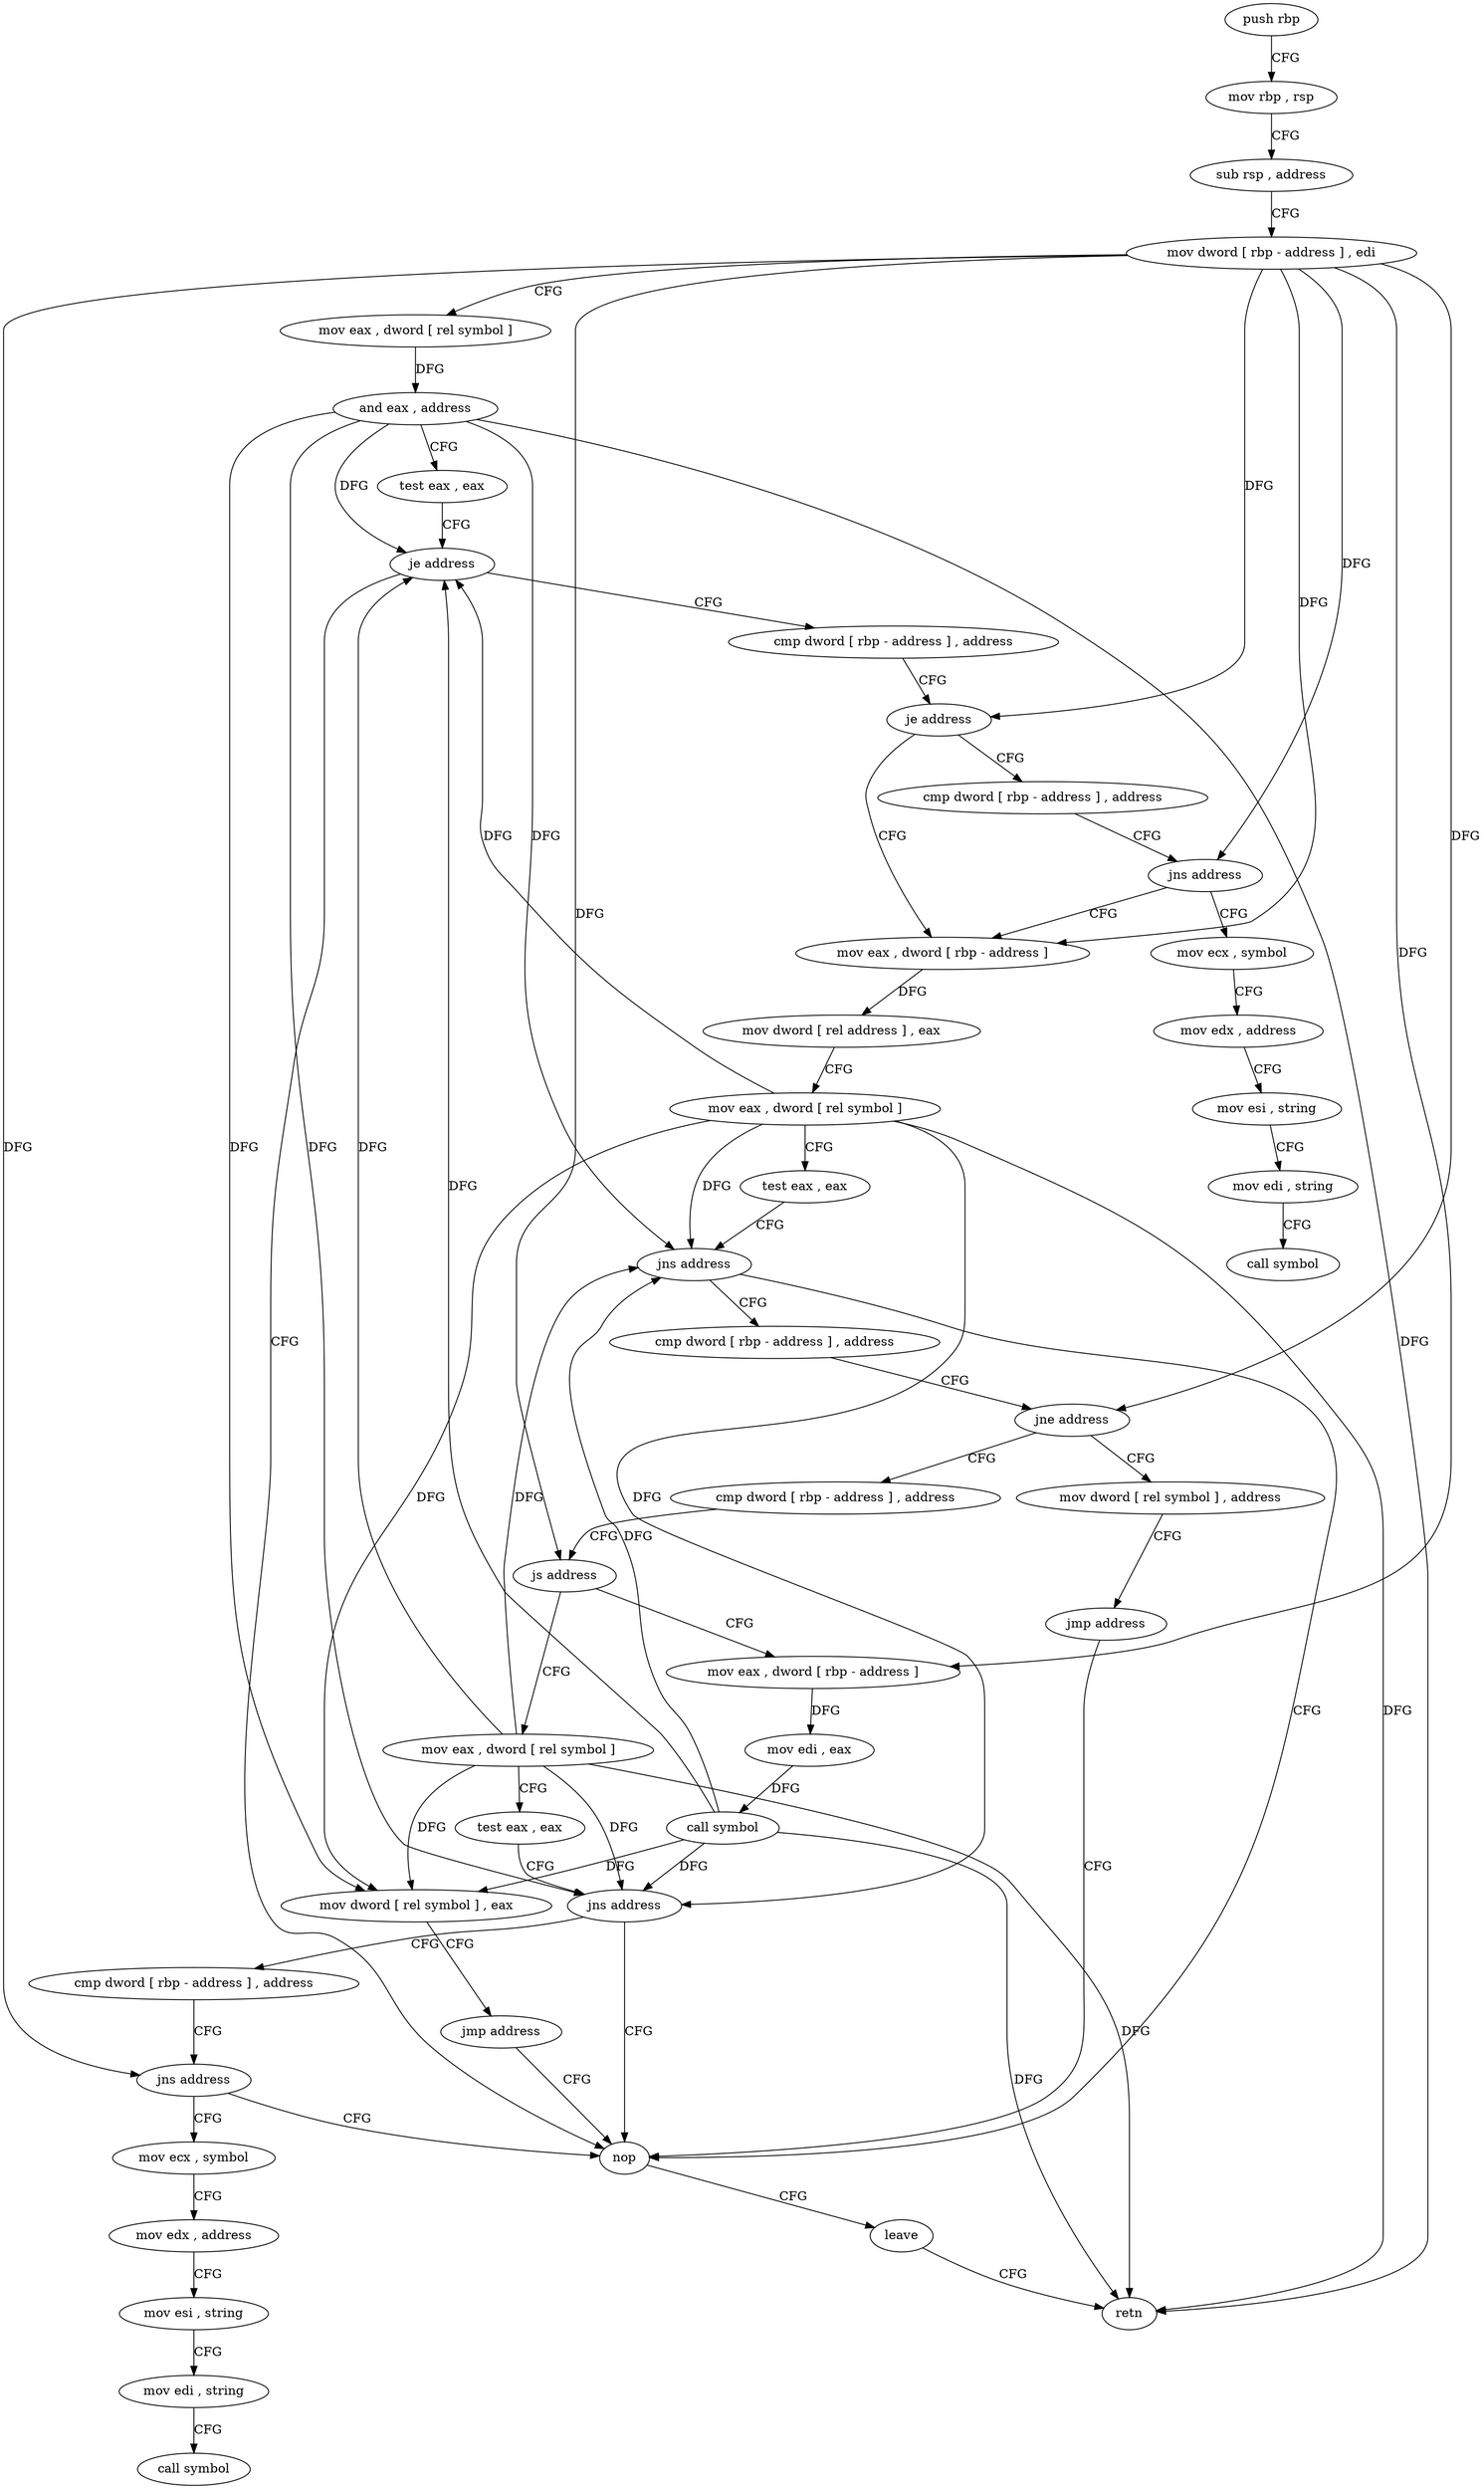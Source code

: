 digraph "func" {
"4209055" [label = "push rbp" ]
"4209056" [label = "mov rbp , rsp" ]
"4209059" [label = "sub rsp , address" ]
"4209063" [label = "mov dword [ rbp - address ] , edi" ]
"4209066" [label = "mov eax , dword [ rel symbol ]" ]
"4209072" [label = "and eax , address" ]
"4209077" [label = "test eax , eax" ]
"4209079" [label = "je address" ]
"4209224" [label = "nop" ]
"4209085" [label = "cmp dword [ rbp - address ] , address" ]
"4209225" [label = "leave" ]
"4209226" [label = "retn" ]
"4209089" [label = "je address" ]
"4209122" [label = "mov eax , dword [ rbp - address ]" ]
"4209091" [label = "cmp dword [ rbp - address ] , address" ]
"4209125" [label = "mov dword [ rel address ] , eax" ]
"4209131" [label = "mov eax , dword [ rel symbol ]" ]
"4209137" [label = "test eax , eax" ]
"4209139" [label = "jns address" ]
"4209141" [label = "cmp dword [ rbp - address ] , address" ]
"4209095" [label = "jns address" ]
"4209097" [label = "mov ecx , symbol" ]
"4209145" [label = "jne address" ]
"4209159" [label = "cmp dword [ rbp - address ] , address" ]
"4209147" [label = "mov dword [ rel symbol ] , address" ]
"4209102" [label = "mov edx , address" ]
"4209107" [label = "mov esi , string" ]
"4209112" [label = "mov edi , string" ]
"4209117" [label = "call symbol" ]
"4209163" [label = "js address" ]
"4209183" [label = "mov eax , dword [ rel symbol ]" ]
"4209165" [label = "mov eax , dword [ rbp - address ]" ]
"4209157" [label = "jmp address" ]
"4209189" [label = "test eax , eax" ]
"4209191" [label = "jns address" ]
"4209193" [label = "cmp dword [ rbp - address ] , address" ]
"4209168" [label = "mov edi , eax" ]
"4209170" [label = "call symbol" ]
"4209175" [label = "mov dword [ rel symbol ] , eax" ]
"4209181" [label = "jmp address" ]
"4209197" [label = "jns address" ]
"4209199" [label = "mov ecx , symbol" ]
"4209204" [label = "mov edx , address" ]
"4209209" [label = "mov esi , string" ]
"4209214" [label = "mov edi , string" ]
"4209219" [label = "call symbol" ]
"4209055" -> "4209056" [ label = "CFG" ]
"4209056" -> "4209059" [ label = "CFG" ]
"4209059" -> "4209063" [ label = "CFG" ]
"4209063" -> "4209066" [ label = "CFG" ]
"4209063" -> "4209089" [ label = "DFG" ]
"4209063" -> "4209122" [ label = "DFG" ]
"4209063" -> "4209095" [ label = "DFG" ]
"4209063" -> "4209145" [ label = "DFG" ]
"4209063" -> "4209163" [ label = "DFG" ]
"4209063" -> "4209165" [ label = "DFG" ]
"4209063" -> "4209197" [ label = "DFG" ]
"4209066" -> "4209072" [ label = "DFG" ]
"4209072" -> "4209077" [ label = "CFG" ]
"4209072" -> "4209079" [ label = "DFG" ]
"4209072" -> "4209226" [ label = "DFG" ]
"4209072" -> "4209139" [ label = "DFG" ]
"4209072" -> "4209191" [ label = "DFG" ]
"4209072" -> "4209175" [ label = "DFG" ]
"4209077" -> "4209079" [ label = "CFG" ]
"4209079" -> "4209224" [ label = "CFG" ]
"4209079" -> "4209085" [ label = "CFG" ]
"4209224" -> "4209225" [ label = "CFG" ]
"4209085" -> "4209089" [ label = "CFG" ]
"4209225" -> "4209226" [ label = "CFG" ]
"4209089" -> "4209122" [ label = "CFG" ]
"4209089" -> "4209091" [ label = "CFG" ]
"4209122" -> "4209125" [ label = "DFG" ]
"4209091" -> "4209095" [ label = "CFG" ]
"4209125" -> "4209131" [ label = "CFG" ]
"4209131" -> "4209137" [ label = "CFG" ]
"4209131" -> "4209079" [ label = "DFG" ]
"4209131" -> "4209226" [ label = "DFG" ]
"4209131" -> "4209139" [ label = "DFG" ]
"4209131" -> "4209191" [ label = "DFG" ]
"4209131" -> "4209175" [ label = "DFG" ]
"4209137" -> "4209139" [ label = "CFG" ]
"4209139" -> "4209224" [ label = "CFG" ]
"4209139" -> "4209141" [ label = "CFG" ]
"4209141" -> "4209145" [ label = "CFG" ]
"4209095" -> "4209122" [ label = "CFG" ]
"4209095" -> "4209097" [ label = "CFG" ]
"4209097" -> "4209102" [ label = "CFG" ]
"4209145" -> "4209159" [ label = "CFG" ]
"4209145" -> "4209147" [ label = "CFG" ]
"4209159" -> "4209163" [ label = "CFG" ]
"4209147" -> "4209157" [ label = "CFG" ]
"4209102" -> "4209107" [ label = "CFG" ]
"4209107" -> "4209112" [ label = "CFG" ]
"4209112" -> "4209117" [ label = "CFG" ]
"4209163" -> "4209183" [ label = "CFG" ]
"4209163" -> "4209165" [ label = "CFG" ]
"4209183" -> "4209189" [ label = "CFG" ]
"4209183" -> "4209079" [ label = "DFG" ]
"4209183" -> "4209139" [ label = "DFG" ]
"4209183" -> "4209226" [ label = "DFG" ]
"4209183" -> "4209191" [ label = "DFG" ]
"4209183" -> "4209175" [ label = "DFG" ]
"4209165" -> "4209168" [ label = "DFG" ]
"4209157" -> "4209224" [ label = "CFG" ]
"4209189" -> "4209191" [ label = "CFG" ]
"4209191" -> "4209224" [ label = "CFG" ]
"4209191" -> "4209193" [ label = "CFG" ]
"4209193" -> "4209197" [ label = "CFG" ]
"4209168" -> "4209170" [ label = "DFG" ]
"4209170" -> "4209175" [ label = "DFG" ]
"4209170" -> "4209079" [ label = "DFG" ]
"4209170" -> "4209139" [ label = "DFG" ]
"4209170" -> "4209191" [ label = "DFG" ]
"4209170" -> "4209226" [ label = "DFG" ]
"4209175" -> "4209181" [ label = "CFG" ]
"4209181" -> "4209224" [ label = "CFG" ]
"4209197" -> "4209224" [ label = "CFG" ]
"4209197" -> "4209199" [ label = "CFG" ]
"4209199" -> "4209204" [ label = "CFG" ]
"4209204" -> "4209209" [ label = "CFG" ]
"4209209" -> "4209214" [ label = "CFG" ]
"4209214" -> "4209219" [ label = "CFG" ]
}
